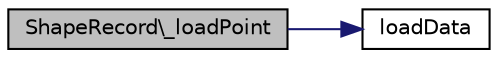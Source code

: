digraph G
{
  edge [fontname="Helvetica",fontsize="10",labelfontname="Helvetica",labelfontsize="10"];
  node [fontname="Helvetica",fontsize="10",shape=record];
  rankdir="LR";
  Node1 [label="ShapeRecord\\_loadPoint",height=0.2,width=0.4,color="black", fillcolor="grey75", style="filled" fontcolor="black"];
  Node1 -> Node2 [color="midnightblue",fontsize="10",style="solid",fontname="Helvetica"];
  Node2 [label="loadData",height=0.2,width=0.4,color="black", fillcolor="white", style="filled",URL="$ShapeFile_8lib_8php.html#abce7a6dabd45bb7f373cf389c7c981b0"];
}
